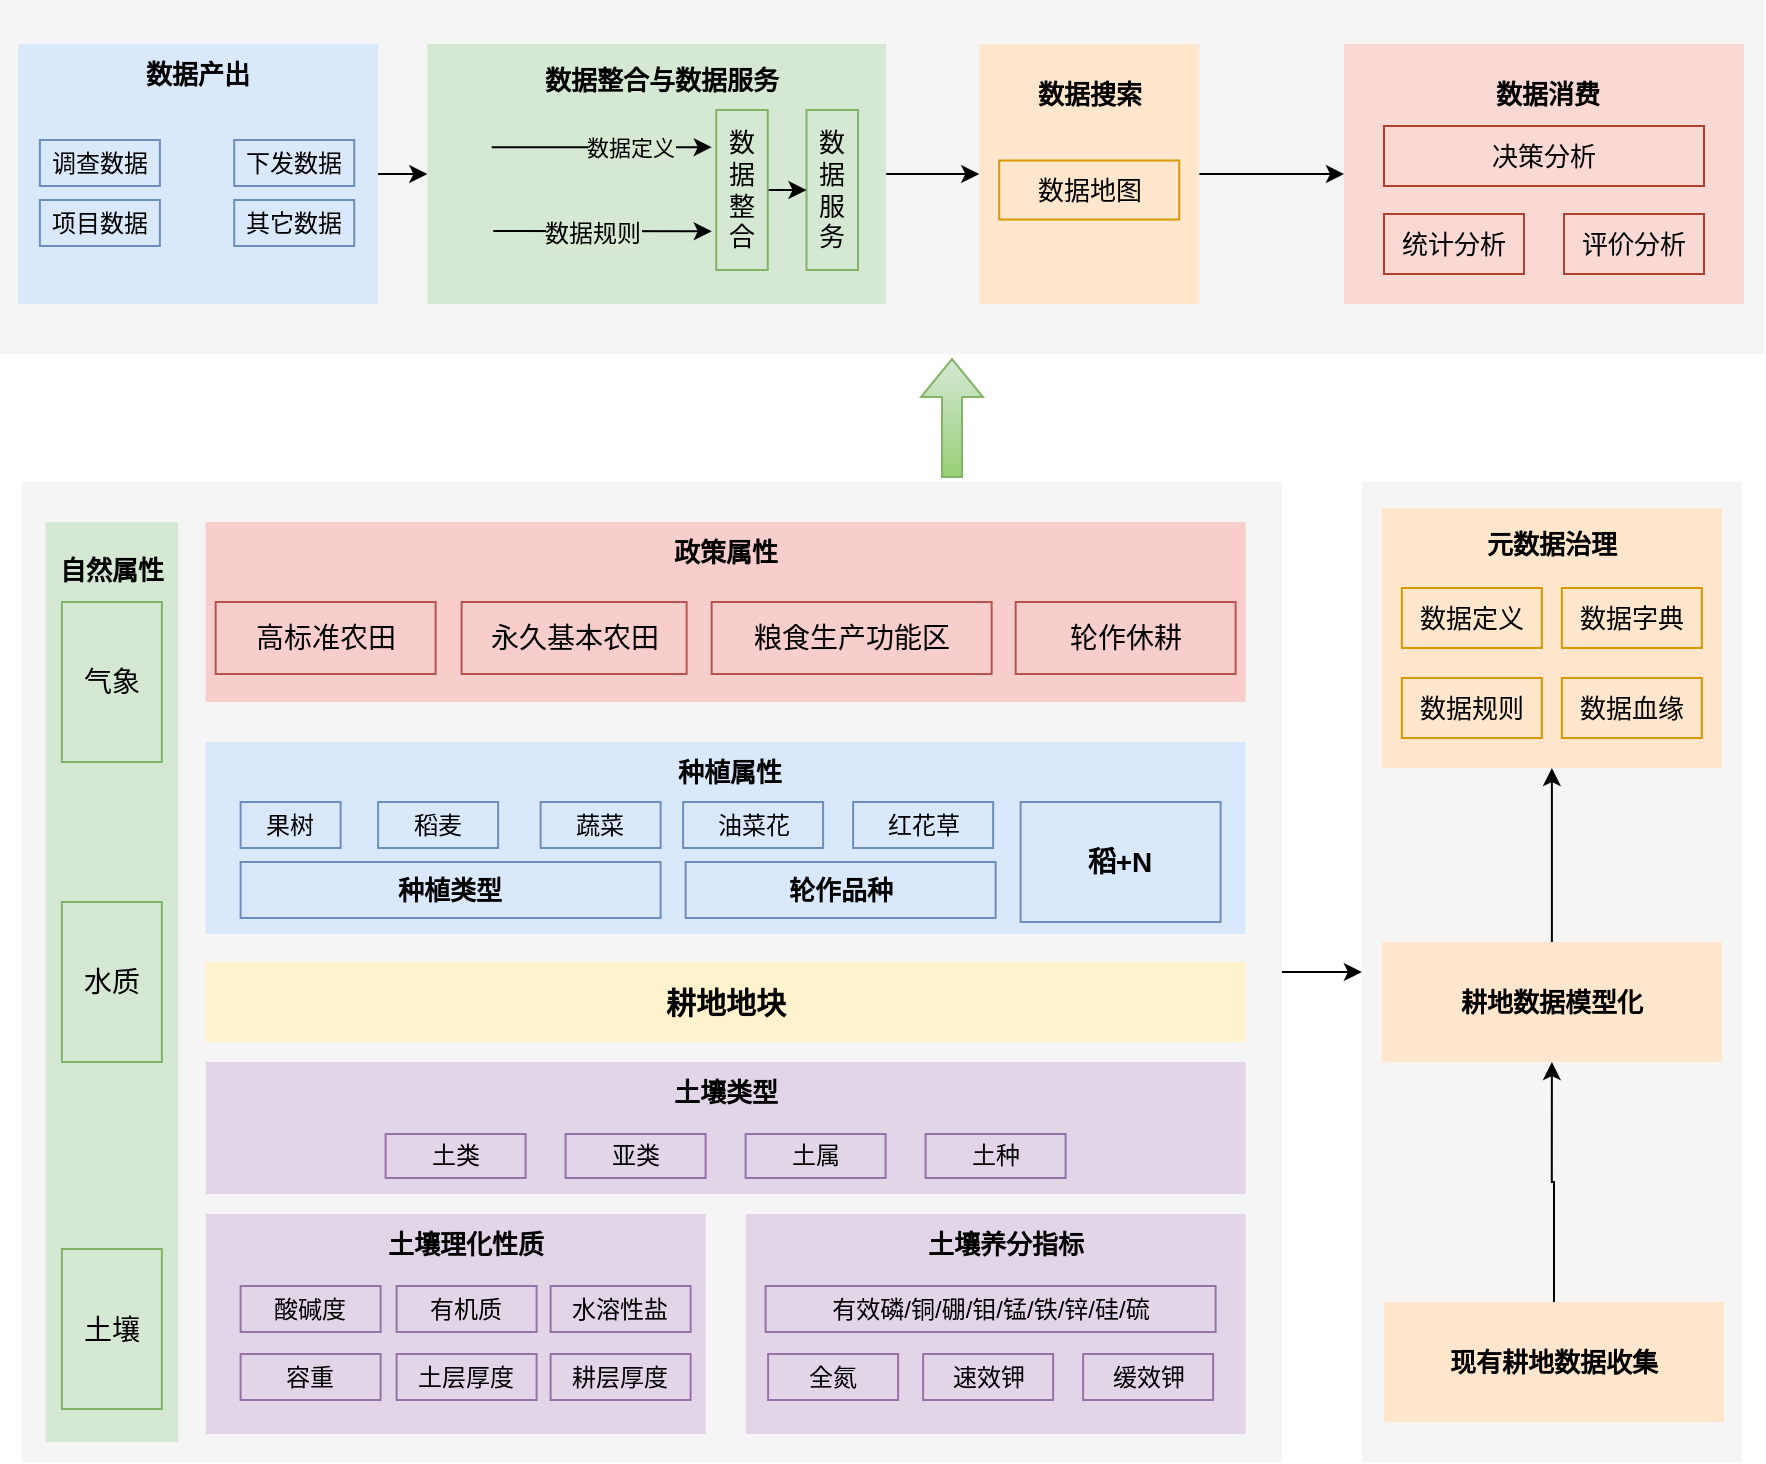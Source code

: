 <mxfile version="22.1.18" type="github" pages="2">
  <diagram id="6a731a19-8d31-9384-78a2-239565b7b9f0" name="Page-1">
    <mxGraphModel dx="958" dy="1582" grid="0" gridSize="10" guides="0" tooltips="1" connect="1" arrows="1" fold="1" page="1" pageScale="1" pageWidth="1169" pageHeight="827" background="none" math="0" shadow="0">
      <root>
        <mxCell id="0" />
        <mxCell id="1" parent="0" />
        <mxCell id="mO7HR5LilEdB7sUg-t3T-168" value="" style="rounded=0;whiteSpace=wrap;html=1;fontSize=13;fillColor=#f5f5f5;fontColor=#333333;strokeColor=none;labelBorderColor=none;" parent="1" vertex="1">
          <mxGeometry x="27" y="-72" width="882" height="177" as="geometry" />
        </mxCell>
        <mxCell id="mO7HR5LilEdB7sUg-t3T-121" value="" style="rounded=0;whiteSpace=wrap;html=1;fontSize=13;fillColor=#f5f5f5;fontColor=#333333;strokeColor=none;labelBorderColor=none;" parent="1" vertex="1">
          <mxGeometry x="707.94" y="169" width="190" height="490" as="geometry" />
        </mxCell>
        <mxCell id="mO7HR5LilEdB7sUg-t3T-122" style="edgeStyle=orthogonalEdgeStyle;rounded=0;orthogonalLoop=1;jettySize=auto;html=1;exitX=1;exitY=0.5;exitDx=0;exitDy=0;entryX=0;entryY=0.5;entryDx=0;entryDy=0;fontSize=13;labelBorderColor=none;" parent="1" source="mO7HR5LilEdB7sUg-t3T-112" target="mO7HR5LilEdB7sUg-t3T-121" edge="1">
          <mxGeometry relative="1" as="geometry" />
        </mxCell>
        <mxCell id="mO7HR5LilEdB7sUg-t3T-112" value="" style="rounded=0;whiteSpace=wrap;html=1;fontSize=13;fillColor=#f5f5f5;fontColor=#333333;strokeColor=none;labelBorderColor=none;" parent="1" vertex="1">
          <mxGeometry x="37.94" y="169" width="630" height="490" as="geometry" />
        </mxCell>
        <mxCell id="mO7HR5LilEdB7sUg-t3T-55" value="耕地地块" style="rounded=0;whiteSpace=wrap;html=1;fontSize=15;fillColor=#fff2cc;strokeColor=none;fontStyle=1;labelBorderColor=none;" parent="1" vertex="1">
          <mxGeometry x="129.81" y="409" width="520" height="40" as="geometry" />
        </mxCell>
        <mxCell id="mO7HR5LilEdB7sUg-t3T-56" value="" style="rounded=0;whiteSpace=wrap;html=1;fontSize=15;fillColor=#e1d5e7;strokeColor=none;labelBorderColor=none;" parent="1" vertex="1">
          <mxGeometry x="129.81" y="459" width="520" height="66" as="geometry" />
        </mxCell>
        <mxCell id="mO7HR5LilEdB7sUg-t3T-57" value="" style="rounded=0;whiteSpace=wrap;html=1;fontSize=14;fillColor=#e1d5e7;strokeColor=none;labelBorderColor=none;" parent="1" vertex="1">
          <mxGeometry x="129.81" y="535" width="250" height="110" as="geometry" />
        </mxCell>
        <mxCell id="mO7HR5LilEdB7sUg-t3T-59" value="土类" style="rounded=0;whiteSpace=wrap;html=1;fontSize=12;fillColor=#e1d5e7;strokeColor=#9673a6;labelBorderColor=none;" parent="1" vertex="1">
          <mxGeometry x="219.81" y="495" width="70" height="22" as="geometry" />
        </mxCell>
        <mxCell id="mO7HR5LilEdB7sUg-t3T-60" value="亚类" style="rounded=0;whiteSpace=wrap;html=1;fontSize=12;fillColor=#e1d5e7;strokeColor=#9673a6;labelBorderColor=none;" parent="1" vertex="1">
          <mxGeometry x="309.81" y="495" width="70" height="22" as="geometry" />
        </mxCell>
        <mxCell id="mO7HR5LilEdB7sUg-t3T-61" value="土属" style="rounded=0;whiteSpace=wrap;html=1;fontSize=12;fillColor=#e1d5e7;strokeColor=#9673a6;labelBorderColor=none;" parent="1" vertex="1">
          <mxGeometry x="399.81" y="495" width="70" height="22" as="geometry" />
        </mxCell>
        <mxCell id="mO7HR5LilEdB7sUg-t3T-62" value="容重" style="rounded=0;whiteSpace=wrap;html=1;fontSize=12;fillColor=#e1d5e7;strokeColor=#9673a6;labelBorderColor=none;" parent="1" vertex="1">
          <mxGeometry x="147.31" y="605" width="70" height="23" as="geometry" />
        </mxCell>
        <mxCell id="mO7HR5LilEdB7sUg-t3T-63" value="土层厚度" style="rounded=0;whiteSpace=wrap;html=1;fontSize=12;fillColor=#e1d5e7;strokeColor=#9673a6;labelBorderColor=none;" parent="1" vertex="1">
          <mxGeometry x="225.31" y="605" width="70" height="23" as="geometry" />
        </mxCell>
        <mxCell id="mO7HR5LilEdB7sUg-t3T-64" value="耕层厚度" style="rounded=0;whiteSpace=wrap;html=1;fontSize=12;fillColor=#e1d5e7;strokeColor=#9673a6;labelBorderColor=none;" parent="1" vertex="1">
          <mxGeometry x="302.31" y="605" width="70" height="23" as="geometry" />
        </mxCell>
        <mxCell id="mO7HR5LilEdB7sUg-t3T-69" value="" style="rounded=0;whiteSpace=wrap;html=1;fontSize=15;fillColor=#dae8fc;strokeColor=none;fontStyle=1;labelBorderColor=none;" parent="1" vertex="1">
          <mxGeometry x="129.81" y="299" width="520" height="96" as="geometry" />
        </mxCell>
        <mxCell id="mO7HR5LilEdB7sUg-t3T-70" value="种植类型" style="rounded=0;whiteSpace=wrap;html=1;fontSize=13;fillColor=#dae8fc;strokeColor=#6c8ebf;fontStyle=1;labelBorderColor=none;" parent="1" vertex="1">
          <mxGeometry x="147.31" y="359" width="210" height="28" as="geometry" />
        </mxCell>
        <mxCell id="mO7HR5LilEdB7sUg-t3T-71" value="轮作品种" style="rounded=0;whiteSpace=wrap;html=1;fontSize=13;fillColor=#dae8fc;strokeColor=#6c8ebf;fontStyle=1;labelBorderColor=none;" parent="1" vertex="1">
          <mxGeometry x="369.81" y="359" width="155" height="28" as="geometry" />
        </mxCell>
        <mxCell id="mO7HR5LilEdB7sUg-t3T-72" value="稻+N" style="rounded=0;whiteSpace=wrap;html=1;fontSize=14;fillColor=#dae8fc;strokeColor=#6c8ebf;fontStyle=1;labelBorderColor=none;" parent="1" vertex="1">
          <mxGeometry x="537.31" y="329" width="100" height="60" as="geometry" />
        </mxCell>
        <mxCell id="mO7HR5LilEdB7sUg-t3T-73" value="果树" style="rounded=0;whiteSpace=wrap;html=1;fontSize=12;fillColor=#dae8fc;strokeColor=#6c8ebf;labelBorderColor=none;" parent="1" vertex="1">
          <mxGeometry x="147.31" y="329" width="50" height="23" as="geometry" />
        </mxCell>
        <mxCell id="mO7HR5LilEdB7sUg-t3T-74" value="稻麦" style="rounded=0;whiteSpace=wrap;html=1;fontSize=12;fillColor=#dae8fc;strokeColor=#6c8ebf;labelBorderColor=none;" parent="1" vertex="1">
          <mxGeometry x="216.06" y="329" width="60" height="23" as="geometry" />
        </mxCell>
        <mxCell id="mO7HR5LilEdB7sUg-t3T-75" value="蔬菜" style="rounded=0;whiteSpace=wrap;html=1;fontSize=12;fillColor=#dae8fc;strokeColor=#6c8ebf;labelBorderColor=none;" parent="1" vertex="1">
          <mxGeometry x="297.31" y="329" width="60" height="23" as="geometry" />
        </mxCell>
        <mxCell id="mO7HR5LilEdB7sUg-t3T-76" value="油菜花" style="rounded=0;whiteSpace=wrap;html=1;fontSize=12;fillColor=#dae8fc;strokeColor=#6c8ebf;labelBorderColor=none;" parent="1" vertex="1">
          <mxGeometry x="368.56" y="329" width="70" height="23" as="geometry" />
        </mxCell>
        <mxCell id="mO7HR5LilEdB7sUg-t3T-77" value="红花草" style="rounded=0;whiteSpace=wrap;html=1;fontSize=12;fillColor=#dae8fc;strokeColor=#6c8ebf;labelBorderColor=none;" parent="1" vertex="1">
          <mxGeometry x="453.56" y="329" width="70" height="23" as="geometry" />
        </mxCell>
        <mxCell id="mO7HR5LilEdB7sUg-t3T-78" value="" style="rounded=0;whiteSpace=wrap;html=1;fontSize=15;fillColor=#f8cecc;strokeColor=none;labelBorderColor=none;" parent="1" vertex="1">
          <mxGeometry x="129.81" y="189" width="520" height="90" as="geometry" />
        </mxCell>
        <mxCell id="mO7HR5LilEdB7sUg-t3T-79" value="高标准农田" style="rounded=0;whiteSpace=wrap;html=1;fontSize=14;fillColor=#f8cecc;strokeColor=#b85450;labelBorderColor=none;" parent="1" vertex="1">
          <mxGeometry x="134.81" y="229" width="110" height="36" as="geometry" />
        </mxCell>
        <mxCell id="mO7HR5LilEdB7sUg-t3T-80" value="永久基本农田" style="rounded=0;whiteSpace=wrap;html=1;fontSize=14;fillColor=#f8cecc;strokeColor=#b85450;labelBorderColor=none;" parent="1" vertex="1">
          <mxGeometry x="257.81" y="229" width="112.5" height="36" as="geometry" />
        </mxCell>
        <mxCell id="mO7HR5LilEdB7sUg-t3T-81" value="粮食生产功能区" style="rounded=0;whiteSpace=wrap;html=1;fontSize=14;fillColor=#f8cecc;strokeColor=#b85450;labelBorderColor=none;" parent="1" vertex="1">
          <mxGeometry x="382.81" y="229" width="140" height="36" as="geometry" />
        </mxCell>
        <mxCell id="mO7HR5LilEdB7sUg-t3T-82" value="土壤类型" style="text;html=1;strokeColor=none;fillColor=none;align=center;verticalAlign=middle;whiteSpace=wrap;rounded=0;fontSize=13;fontStyle=1;labelBorderColor=none;" parent="1" vertex="1">
          <mxGeometry x="359.81" y="459" width="60" height="30" as="geometry" />
        </mxCell>
        <mxCell id="mO7HR5LilEdB7sUg-t3T-84" value="酸碱度" style="rounded=0;whiteSpace=wrap;html=1;fontSize=12;fillColor=#e1d5e7;strokeColor=#9673a6;labelBorderColor=none;" parent="1" vertex="1">
          <mxGeometry x="147.31" y="571" width="70" height="23" as="geometry" />
        </mxCell>
        <mxCell id="mO7HR5LilEdB7sUg-t3T-85" value="有机质" style="rounded=0;whiteSpace=wrap;html=1;fontSize=12;fillColor=#e1d5e7;strokeColor=#9673a6;labelBorderColor=none;" parent="1" vertex="1">
          <mxGeometry x="225.31" y="571" width="70" height="23" as="geometry" />
        </mxCell>
        <mxCell id="mO7HR5LilEdB7sUg-t3T-86" value="水溶性盐" style="rounded=0;whiteSpace=wrap;html=1;fontSize=12;fillColor=#e1d5e7;strokeColor=#9673a6;labelBorderColor=none;" parent="1" vertex="1">
          <mxGeometry x="302.31" y="571" width="70" height="23" as="geometry" />
        </mxCell>
        <mxCell id="mO7HR5LilEdB7sUg-t3T-87" value="土种" style="rounded=0;whiteSpace=wrap;html=1;fontSize=12;fillColor=#e1d5e7;strokeColor=#9673a6;labelBorderColor=none;" parent="1" vertex="1">
          <mxGeometry x="489.81" y="495" width="70" height="22" as="geometry" />
        </mxCell>
        <mxCell id="mO7HR5LilEdB7sUg-t3T-88" value="&lt;span style=&quot;font-size: 13px;&quot;&gt;土壤理化性质&lt;/span&gt;" style="text;html=1;strokeColor=none;fillColor=none;align=center;verticalAlign=middle;whiteSpace=wrap;rounded=0;fontSize=13;fontStyle=1;labelBorderColor=none;" parent="1" vertex="1">
          <mxGeometry x="210.31" y="535" width="100" height="30" as="geometry" />
        </mxCell>
        <mxCell id="mO7HR5LilEdB7sUg-t3T-89" value="&lt;span style=&quot;&quot;&gt;土壤理化性质&lt;/span&gt;" style="text;html=1;strokeColor=none;fillColor=none;align=center;verticalAlign=middle;whiteSpace=wrap;rounded=0;fontSize=14;fontStyle=1;labelBorderColor=none;" parent="1" vertex="1">
          <mxGeometry x="479.81" y="538" width="100" height="30" as="geometry" />
        </mxCell>
        <mxCell id="mO7HR5LilEdB7sUg-t3T-90" value="" style="rounded=0;whiteSpace=wrap;html=1;fontSize=14;fillColor=#e1d5e7;strokeColor=none;labelBorderColor=none;" parent="1" vertex="1">
          <mxGeometry x="399.81" y="535" width="250" height="110" as="geometry" />
        </mxCell>
        <mxCell id="mO7HR5LilEdB7sUg-t3T-91" value="&lt;span style=&quot;font-size: 13px;&quot;&gt;土壤养分指标&lt;/span&gt;" style="text;html=1;strokeColor=none;fillColor=none;align=center;verticalAlign=middle;whiteSpace=wrap;rounded=0;fontSize=13;fontStyle=1;labelBorderColor=none;" parent="1" vertex="1">
          <mxGeometry x="479.81" y="535" width="100" height="30" as="geometry" />
        </mxCell>
        <mxCell id="mO7HR5LilEdB7sUg-t3T-92" value="&lt;div data-lake_diagram_content_editor_data=&quot;true&quot;&gt;有效磷/铜/硼/钼/锰/铁/锌/硅/硫&lt;/div&gt;" style="rounded=0;whiteSpace=wrap;html=1;fontSize=12;fillColor=#e1d5e7;strokeColor=#9673a6;labelBorderColor=none;" parent="1" vertex="1">
          <mxGeometry x="409.81" y="571" width="225" height="23" as="geometry" />
        </mxCell>
        <mxCell id="mO7HR5LilEdB7sUg-t3T-93" value="全氮" style="rounded=0;whiteSpace=wrap;html=1;fontSize=12;fillColor=#e1d5e7;strokeColor=#9673a6;labelBorderColor=none;" parent="1" vertex="1">
          <mxGeometry x="411.06" y="605" width="65" height="23" as="geometry" />
        </mxCell>
        <mxCell id="mO7HR5LilEdB7sUg-t3T-94" value="速效钾" style="rounded=0;whiteSpace=wrap;html=1;fontSize=12;fillColor=#e1d5e7;strokeColor=#9673a6;labelBorderColor=none;" parent="1" vertex="1">
          <mxGeometry x="488.56" y="605" width="65" height="23" as="geometry" />
        </mxCell>
        <mxCell id="mO7HR5LilEdB7sUg-t3T-95" value="缓效钾" style="rounded=0;whiteSpace=wrap;html=1;fontSize=12;fillColor=#e1d5e7;strokeColor=#9673a6;labelBorderColor=none;" parent="1" vertex="1">
          <mxGeometry x="568.56" y="605" width="65" height="23" as="geometry" />
        </mxCell>
        <mxCell id="mO7HR5LilEdB7sUg-t3T-97" value="&lt;span style=&quot;font-size: 13px;&quot;&gt;种植属性&lt;/span&gt;" style="text;html=1;strokeColor=none;fillColor=none;align=center;verticalAlign=middle;whiteSpace=wrap;rounded=0;fontSize=13;fontStyle=1;labelBorderColor=none;" parent="1" vertex="1">
          <mxGeometry x="357.31" y="299" width="70" height="30" as="geometry" />
        </mxCell>
        <mxCell id="mO7HR5LilEdB7sUg-t3T-102" value="&lt;font style=&quot;font-size: 13px;&quot;&gt;政策属性&lt;/font&gt;" style="text;html=1;strokeColor=none;fillColor=none;align=center;verticalAlign=middle;whiteSpace=wrap;rounded=0;fontSize=13;fontStyle=1;labelBorderColor=none;" parent="1" vertex="1">
          <mxGeometry x="354.81" y="189" width="70" height="30" as="geometry" />
        </mxCell>
        <mxCell id="mO7HR5LilEdB7sUg-t3T-103" value="" style="rounded=0;whiteSpace=wrap;html=1;fontSize=15;fillColor=#d5e8d4;strokeColor=none;labelBorderColor=none;" parent="1" vertex="1">
          <mxGeometry x="49.81" y="189" width="66.25" height="460" as="geometry" />
        </mxCell>
        <mxCell id="mO7HR5LilEdB7sUg-t3T-104" value="气象" style="rounded=0;whiteSpace=wrap;html=1;fontSize=14;fillColor=#d5e8d4;strokeColor=#82b366;labelBorderColor=none;" parent="1" vertex="1">
          <mxGeometry x="57.94" y="229" width="50" height="80" as="geometry" />
        </mxCell>
        <mxCell id="mO7HR5LilEdB7sUg-t3T-107" value="&lt;font style=&quot;font-size: 13px;&quot;&gt;自然属性&lt;/font&gt;" style="text;html=1;strokeColor=none;fillColor=none;align=center;verticalAlign=middle;whiteSpace=wrap;rounded=0;fontSize=13;fontStyle=1;horizontal=1;rotation=0;labelBorderColor=none;" parent="1" vertex="1">
          <mxGeometry x="47.94" y="198" width="70" height="30" as="geometry" />
        </mxCell>
        <mxCell id="mO7HR5LilEdB7sUg-t3T-108" value="轮作休耕" style="rounded=0;whiteSpace=wrap;html=1;fontSize=14;fillColor=#f8cecc;strokeColor=#b85450;labelBorderColor=none;" parent="1" vertex="1">
          <mxGeometry x="534.81" y="229" width="110" height="36" as="geometry" />
        </mxCell>
        <mxCell id="mO7HR5LilEdB7sUg-t3T-109" value="水质" style="rounded=0;whiteSpace=wrap;html=1;fontSize=14;fillColor=#d5e8d4;strokeColor=#82b366;labelBorderColor=none;" parent="1" vertex="1">
          <mxGeometry x="57.94" y="379" width="50" height="80" as="geometry" />
        </mxCell>
        <mxCell id="mO7HR5LilEdB7sUg-t3T-110" value="土壤" style="rounded=0;whiteSpace=wrap;html=1;fontSize=14;fillColor=#d5e8d4;strokeColor=#82b366;labelBorderColor=none;" parent="1" vertex="1">
          <mxGeometry x="57.94" y="552.5" width="50" height="80" as="geometry" />
        </mxCell>
        <mxCell id="mO7HR5LilEdB7sUg-t3T-123" style="edgeStyle=orthogonalEdgeStyle;rounded=0;orthogonalLoop=1;jettySize=auto;html=1;exitX=0.5;exitY=0;exitDx=0;exitDy=0;entryX=0.5;entryY=1;entryDx=0;entryDy=0;fontSize=13;labelBorderColor=none;" parent="1" source="mO7HR5LilEdB7sUg-t3T-113" target="mO7HR5LilEdB7sUg-t3T-114" edge="1">
          <mxGeometry relative="1" as="geometry" />
        </mxCell>
        <mxCell id="mO7HR5LilEdB7sUg-t3T-113" value="现有耕地数据收集" style="rounded=0;whiteSpace=wrap;html=1;fontSize=13;fillColor=#ffe6cc;fontStyle=1;strokeColor=none;labelBorderColor=none;" parent="1" vertex="1">
          <mxGeometry x="719" y="579" width="170" height="60" as="geometry" />
        </mxCell>
        <mxCell id="mO7HR5LilEdB7sUg-t3T-124" style="edgeStyle=orthogonalEdgeStyle;rounded=0;orthogonalLoop=1;jettySize=auto;html=1;exitX=0.5;exitY=0;exitDx=0;exitDy=0;entryX=0.5;entryY=1;entryDx=0;entryDy=0;fontSize=13;labelBorderColor=none;" parent="1" source="mO7HR5LilEdB7sUg-t3T-114" target="mO7HR5LilEdB7sUg-t3T-115" edge="1">
          <mxGeometry relative="1" as="geometry" />
        </mxCell>
        <mxCell id="mO7HR5LilEdB7sUg-t3T-114" value="耕地数据模型化" style="rounded=0;whiteSpace=wrap;html=1;fontSize=13;fillColor=#ffe6cc;fontStyle=1;strokeColor=none;labelBorderColor=none;" parent="1" vertex="1">
          <mxGeometry x="717.94" y="399" width="170" height="60" as="geometry" />
        </mxCell>
        <mxCell id="mO7HR5LilEdB7sUg-t3T-115" value="" style="rounded=0;whiteSpace=wrap;html=1;fontSize=13;fillColor=#ffe6cc;strokeColor=none;labelBorderColor=none;" parent="1" vertex="1">
          <mxGeometry x="717.94" y="182" width="170" height="130" as="geometry" />
        </mxCell>
        <mxCell id="mO7HR5LilEdB7sUg-t3T-116" value="数据定义" style="rounded=0;whiteSpace=wrap;html=1;fontSize=13;fillColor=#ffe6cc;strokeColor=#d79b00;labelBorderColor=none;" parent="1" vertex="1">
          <mxGeometry x="727.94" y="222" width="70" height="30" as="geometry" />
        </mxCell>
        <mxCell id="mO7HR5LilEdB7sUg-t3T-117" value="数据字典" style="rounded=0;whiteSpace=wrap;html=1;fontSize=13;fillColor=#ffe6cc;strokeColor=#d79b00;labelBorderColor=none;" parent="1" vertex="1">
          <mxGeometry x="807.94" y="222" width="70" height="30" as="geometry" />
        </mxCell>
        <mxCell id="mO7HR5LilEdB7sUg-t3T-118" value="数据规则" style="rounded=0;whiteSpace=wrap;html=1;fontSize=13;fillColor=#ffe6cc;strokeColor=#d79b00;labelBorderColor=none;" parent="1" vertex="1">
          <mxGeometry x="727.94" y="267" width="70" height="30" as="geometry" />
        </mxCell>
        <mxCell id="mO7HR5LilEdB7sUg-t3T-119" value="数据血缘" style="rounded=0;whiteSpace=wrap;html=1;fontSize=13;fillColor=#ffe6cc;strokeColor=#d79b00;labelBorderColor=none;" parent="1" vertex="1">
          <mxGeometry x="807.94" y="267" width="70" height="30" as="geometry" />
        </mxCell>
        <mxCell id="mO7HR5LilEdB7sUg-t3T-120" value="&lt;font style=&quot;font-size: 13px;&quot;&gt;元数据治理&lt;/font&gt;" style="text;html=1;strokeColor=none;fillColor=none;align=center;verticalAlign=middle;whiteSpace=wrap;rounded=0;fontSize=13;fontStyle=1;labelBorderColor=none;" parent="1" vertex="1">
          <mxGeometry x="767.94" y="185" width="70" height="30" as="geometry" />
        </mxCell>
        <mxCell id="mO7HR5LilEdB7sUg-t3T-148" style="edgeStyle=orthogonalEdgeStyle;rounded=0;orthogonalLoop=1;jettySize=auto;html=1;exitX=1;exitY=0.5;exitDx=0;exitDy=0;entryX=0;entryY=0.5;entryDx=0;entryDy=0;fontSize=13;labelBorderColor=none;" parent="1" source="mO7HR5LilEdB7sUg-t3T-126" target="mO7HR5LilEdB7sUg-t3T-133" edge="1">
          <mxGeometry relative="1" as="geometry" />
        </mxCell>
        <mxCell id="mO7HR5LilEdB7sUg-t3T-126" value="" style="rounded=0;whiteSpace=wrap;html=1;fontSize=13;fillColor=#dae8fc;strokeColor=none;labelBorderColor=none;" parent="1" vertex="1">
          <mxGeometry x="36" y="-50" width="180" height="130" as="geometry" />
        </mxCell>
        <mxCell id="mO7HR5LilEdB7sUg-t3T-132" value="&lt;font style=&quot;font-size: 13px;&quot;&gt;数据产出&lt;/font&gt;" style="text;html=1;strokeColor=none;fillColor=none;align=center;verticalAlign=middle;whiteSpace=wrap;rounded=0;fontSize=13;fontStyle=1;labelBorderColor=none;" parent="1" vertex="1">
          <mxGeometry x="91" y="-50" width="70" height="30" as="geometry" />
        </mxCell>
        <mxCell id="mO7HR5LilEdB7sUg-t3T-149" style="edgeStyle=orthogonalEdgeStyle;rounded=0;orthogonalLoop=1;jettySize=auto;html=1;exitX=1;exitY=0.5;exitDx=0;exitDy=0;fontSize=13;labelBorderColor=none;" parent="1" source="mO7HR5LilEdB7sUg-t3T-133" target="mO7HR5LilEdB7sUg-t3T-135" edge="1">
          <mxGeometry relative="1" as="geometry" />
        </mxCell>
        <mxCell id="mO7HR5LilEdB7sUg-t3T-133" value="" style="rounded=0;whiteSpace=wrap;html=1;fontSize=13;fillColor=#d5e8d4;strokeColor=none;labelBorderColor=none;" parent="1" vertex="1">
          <mxGeometry x="240.68" y="-50" width="229.38" height="130" as="geometry" />
        </mxCell>
        <mxCell id="mO7HR5LilEdB7sUg-t3T-134" value="&lt;font style=&quot;font-size: 13px;&quot;&gt;数据整合与数据服务&lt;/font&gt;" style="text;html=1;strokeColor=none;fillColor=none;align=center;verticalAlign=middle;whiteSpace=wrap;rounded=0;fontSize=13;fontStyle=1;labelBorderColor=none;" parent="1" vertex="1">
          <mxGeometry x="285.87" y="-47" width="144.38" height="30" as="geometry" />
        </mxCell>
        <mxCell id="mO7HR5LilEdB7sUg-t3T-150" style="edgeStyle=orthogonalEdgeStyle;rounded=0;orthogonalLoop=1;jettySize=auto;html=1;exitX=1;exitY=0.5;exitDx=0;exitDy=0;entryX=0;entryY=0.5;entryDx=0;entryDy=0;fontSize=13;labelBorderColor=none;" parent="1" source="mO7HR5LilEdB7sUg-t3T-135" target="mO7HR5LilEdB7sUg-t3T-137" edge="1">
          <mxGeometry relative="1" as="geometry" />
        </mxCell>
        <mxCell id="mO7HR5LilEdB7sUg-t3T-135" value="" style="rounded=0;whiteSpace=wrap;html=1;fontSize=13;fillColor=#ffe6cc;strokeColor=none;labelBorderColor=none;" parent="1" vertex="1">
          <mxGeometry x="516.62" y="-50" width="110" height="130" as="geometry" />
        </mxCell>
        <mxCell id="mO7HR5LilEdB7sUg-t3T-136" value="&lt;font style=&quot;font-size: 13px;&quot;&gt;数据搜索&lt;/font&gt;" style="text;html=1;strokeColor=none;fillColor=none;align=center;verticalAlign=middle;whiteSpace=wrap;rounded=0;fontSize=13;fontStyle=1;labelBorderColor=none;" parent="1" vertex="1">
          <mxGeometry x="531.62" y="-40" width="80" height="30" as="geometry" />
        </mxCell>
        <mxCell id="mO7HR5LilEdB7sUg-t3T-137" value="" style="rounded=0;whiteSpace=wrap;html=1;fontSize=13;fillColor=#fad9d5;strokeColor=none;labelBorderColor=none;" parent="1" vertex="1">
          <mxGeometry x="699" y="-50" width="200" height="130" as="geometry" />
        </mxCell>
        <mxCell id="mO7HR5LilEdB7sUg-t3T-138" value="&lt;font style=&quot;font-size: 13px;&quot;&gt;数据消费&lt;/font&gt;" style="text;html=1;strokeColor=none;fillColor=none;align=center;verticalAlign=middle;whiteSpace=wrap;rounded=0;fontSize=13;fontStyle=1;labelBorderColor=none;" parent="1" vertex="1">
          <mxGeometry x="729" y="-40" width="144.38" height="30" as="geometry" />
        </mxCell>
        <mxCell id="mO7HR5LilEdB7sUg-t3T-141" value="调查数据" style="rounded=0;whiteSpace=wrap;html=1;fontSize=12;fillColor=#dae8fc;strokeColor=#6c8ebf;labelBorderColor=none;" parent="1" vertex="1">
          <mxGeometry x="46.94" y="-2" width="60" height="23" as="geometry" />
        </mxCell>
        <mxCell id="mO7HR5LilEdB7sUg-t3T-143" value="下发数据" style="rounded=0;whiteSpace=wrap;html=1;fontSize=12;fillColor=#dae8fc;strokeColor=#6c8ebf;labelBorderColor=none;" parent="1" vertex="1">
          <mxGeometry x="144.12" y="-2" width="60" height="23" as="geometry" />
        </mxCell>
        <mxCell id="mO7HR5LilEdB7sUg-t3T-144" value="项目数据" style="rounded=0;whiteSpace=wrap;html=1;fontSize=12;fillColor=#dae8fc;strokeColor=#6c8ebf;labelBorderColor=none;" parent="1" vertex="1">
          <mxGeometry x="46.94" y="28" width="60" height="23" as="geometry" />
        </mxCell>
        <mxCell id="mO7HR5LilEdB7sUg-t3T-145" value="其它数据" style="rounded=0;whiteSpace=wrap;html=1;fontSize=12;fillColor=#dae8fc;strokeColor=#6c8ebf;labelBorderColor=none;" parent="1" vertex="1">
          <mxGeometry x="144.12" y="28" width="60" height="23" as="geometry" />
        </mxCell>
        <mxCell id="mO7HR5LilEdB7sUg-t3T-147" value="数据服务" style="rounded=0;whiteSpace=wrap;html=1;fontSize=13;fillColor=#d5e8d4;strokeColor=#82b366;labelBorderColor=none;" parent="1" vertex="1">
          <mxGeometry x="430.25" y="-17" width="25.75" height="80" as="geometry" />
        </mxCell>
        <mxCell id="mO7HR5LilEdB7sUg-t3T-154" value="" style="endArrow=classic;html=1;rounded=0;fontSize=13;labelBorderColor=none;" parent="1" edge="1">
          <mxGeometry width="50" height="50" relative="1" as="geometry">
            <mxPoint x="273.62" y="43.5" as="sourcePoint" />
            <mxPoint x="382.87" y="43.63" as="targetPoint" />
          </mxGeometry>
        </mxCell>
        <mxCell id="mO7HR5LilEdB7sUg-t3T-155" value="数据规则" style="edgeLabel;html=1;align=center;verticalAlign=middle;resizable=0;points=[];fontSize=12;labelBackgroundColor=#D7E8D3;labelBorderColor=none;" parent="mO7HR5LilEdB7sUg-t3T-154" vertex="1" connectable="0">
          <mxGeometry x="-0.418" y="-1" relative="1" as="geometry">
            <mxPoint x="17" as="offset" />
          </mxGeometry>
        </mxCell>
        <mxCell id="mO7HR5LilEdB7sUg-t3T-157" style="edgeStyle=orthogonalEdgeStyle;rounded=0;orthogonalLoop=1;jettySize=auto;html=1;exitX=1;exitY=0.5;exitDx=0;exitDy=0;entryX=0;entryY=0.5;entryDx=0;entryDy=0;fontSize=13;labelBorderColor=none;" parent="1" source="mO7HR5LilEdB7sUg-t3T-156" target="mO7HR5LilEdB7sUg-t3T-147" edge="1">
          <mxGeometry relative="1" as="geometry" />
        </mxCell>
        <mxCell id="mO7HR5LilEdB7sUg-t3T-156" value="数据整合" style="rounded=0;whiteSpace=wrap;html=1;fontSize=13;fillColor=#d5e8d4;strokeColor=#82b366;labelBorderColor=none;" parent="1" vertex="1">
          <mxGeometry x="385.12" y="-17" width="25.75" height="80" as="geometry" />
        </mxCell>
        <mxCell id="mO7HR5LilEdB7sUg-t3T-158" value="数据地图" style="rounded=0;whiteSpace=wrap;html=1;fontSize=13;fillColor=#ffe6cc;strokeColor=#d79b00;labelBorderColor=none;" parent="1" vertex="1">
          <mxGeometry x="526.62" y="8.25" width="90" height="29.5" as="geometry" />
        </mxCell>
        <mxCell id="mO7HR5LilEdB7sUg-t3T-159" value="" style="endArrow=classic;html=1;rounded=0;fontSize=13;labelBorderColor=none;" parent="1" edge="1">
          <mxGeometry width="50" height="50" relative="1" as="geometry">
            <mxPoint x="272.87" y="1.57" as="sourcePoint" />
            <mxPoint x="382.87" y="1.57" as="targetPoint" />
          </mxGeometry>
        </mxCell>
        <mxCell id="mO7HR5LilEdB7sUg-t3T-160" value="数据定义" style="edgeLabel;html=1;align=center;verticalAlign=middle;resizable=0;points=[];fontSize=11;labelBackgroundColor=#d7e8d3;labelBorderColor=none;" parent="mO7HR5LilEdB7sUg-t3T-159" vertex="1" connectable="0">
          <mxGeometry x="0.255" relative="1" as="geometry">
            <mxPoint as="offset" />
          </mxGeometry>
        </mxCell>
        <mxCell id="mO7HR5LilEdB7sUg-t3T-161" value="统计分析" style="rounded=0;whiteSpace=wrap;html=1;fontSize=13;fillColor=#fad9d5;strokeColor=#ae4132;labelBorderColor=none;" parent="1" vertex="1">
          <mxGeometry x="719" y="35" width="70" height="30" as="geometry" />
        </mxCell>
        <mxCell id="mO7HR5LilEdB7sUg-t3T-162" value="评价分析" style="rounded=0;whiteSpace=wrap;html=1;fontSize=13;fillColor=#fad9d5;strokeColor=#ae4132;labelBorderColor=none;" parent="1" vertex="1">
          <mxGeometry x="809" y="35" width="70" height="30" as="geometry" />
        </mxCell>
        <mxCell id="mO7HR5LilEdB7sUg-t3T-163" value="决策分析" style="rounded=0;whiteSpace=wrap;html=1;fontSize=13;fillColor=#fad9d5;strokeColor=#ae4132;labelBorderColor=none;" parent="1" vertex="1">
          <mxGeometry x="719" y="-9" width="160" height="30" as="geometry" />
        </mxCell>
        <mxCell id="mO7HR5LilEdB7sUg-t3T-165" value="" style="shape=flexArrow;endArrow=classic;html=1;rounded=0;fontSize=12;fillColor=#d5e8d4;gradientColor=#97d077;strokeColor=#82b366;labelBorderColor=none;" parent="1" edge="1">
          <mxGeometry width="50" height="50" relative="1" as="geometry">
            <mxPoint x="503" y="167" as="sourcePoint" />
            <mxPoint x="503" y="107" as="targetPoint" />
          </mxGeometry>
        </mxCell>
      </root>
    </mxGraphModel>
  </diagram>
  <diagram id="CEm_Hq7q8Dw7IMDXEg6b" name="第 2 页">
    <mxGraphModel dx="1597" dy="1258" grid="0" gridSize="10" guides="0" tooltips="1" connect="1" arrows="1" fold="1" page="1" pageScale="1" pageWidth="3300" pageHeight="2339" math="0" shadow="0">
      <root>
        <mxCell id="0" />
        <mxCell id="1" parent="0" />
        <mxCell id="2kkIUxw0WbmNOaFlHJvF-39" style="edgeStyle=orthogonalEdgeStyle;rounded=0;sketch=1;hachureGap=4;jiggle=2;curveFitting=1;orthogonalLoop=1;jettySize=auto;html=1;exitX=0;exitY=0.5;exitDx=0;exitDy=0;entryX=0;entryY=0.5;entryDx=0;entryDy=0;fontFamily=Architects Daughter;fontSource=https%3A%2F%2Ffonts.googleapis.com%2Fcss%3Ffamily%3DArchitects%2BDaughter;fontSize=16;" edge="1" parent="1" source="2kkIUxw0WbmNOaFlHJvF-38" target="2kkIUxw0WbmNOaFlHJvF-37">
          <mxGeometry relative="1" as="geometry">
            <Array as="points">
              <mxPoint x="268.92" y="994" />
              <mxPoint x="268.92" y="599" />
            </Array>
          </mxGeometry>
        </mxCell>
        <mxCell id="2kkIUxw0WbmNOaFlHJvF-40" value="为项目赋能" style="edgeLabel;html=1;align=center;verticalAlign=middle;resizable=0;points=[];fontSize=24;fontFamily=Architects Daughter;fontStyle=1" vertex="1" connectable="0" parent="2kkIUxw0WbmNOaFlHJvF-39">
          <mxGeometry x="0.042" y="-1" relative="1" as="geometry">
            <mxPoint as="offset" />
          </mxGeometry>
        </mxCell>
        <mxCell id="2kkIUxw0WbmNOaFlHJvF-38" value="" style="rounded=0;whiteSpace=wrap;html=1;sketch=1;hachureGap=4;jiggle=2;curveFitting=1;fontFamily=Architects Daughter;fontSource=https%3A%2F%2Ffonts.googleapis.com%2Fcss%3Ffamily%3DArchitects%2BDaughter;fontSize=20;fillColor=#dae8fc;strokeColor=#6c8ebf;" vertex="1" parent="1">
          <mxGeometry x="398.92" y="899" width="1280" height="190" as="geometry" />
        </mxCell>
        <mxCell id="2kkIUxw0WbmNOaFlHJvF-37" value="" style="rounded=0;whiteSpace=wrap;html=1;sketch=1;hachureGap=4;jiggle=2;curveFitting=1;fontFamily=Architects Daughter;fontSource=https%3A%2F%2Ffonts.googleapis.com%2Fcss%3Ffamily%3DArchitects%2BDaughter;fontSize=20;fillColor=#dae8fc;strokeColor=#6c8ebf;" vertex="1" parent="1">
          <mxGeometry x="398.92" y="399" width="1280" height="400" as="geometry" />
        </mxCell>
        <mxCell id="2kkIUxw0WbmNOaFlHJvF-20" style="edgeStyle=orthogonalEdgeStyle;rounded=0;sketch=1;hachureGap=4;jiggle=2;curveFitting=1;orthogonalLoop=1;jettySize=auto;html=1;exitX=0.5;exitY=1;exitDx=0;exitDy=0;entryX=0.5;entryY=1;entryDx=0;entryDy=0;fontFamily=Architects Daughter;fontSource=https%3A%2F%2Ffonts.googleapis.com%2Fcss%3Ffamily%3DArchitects%2BDaughter;fontSize=16;" edge="1" parent="1" source="2kkIUxw0WbmNOaFlHJvF-9" target="2kkIUxw0WbmNOaFlHJvF-4">
          <mxGeometry relative="1" as="geometry">
            <Array as="points">
              <mxPoint x="1243.92" y="869" />
              <mxPoint x="698.92" y="869" />
            </Array>
          </mxGeometry>
        </mxCell>
        <mxCell id="2kkIUxw0WbmNOaFlHJvF-26" value="解决问题" style="edgeLabel;html=1;align=center;verticalAlign=middle;resizable=0;points=[];fontSize=20;fontFamily=Architects Daughter;fontStyle=1" vertex="1" connectable="0" parent="2kkIUxw0WbmNOaFlHJvF-20">
          <mxGeometry x="-0.127" y="7" relative="1" as="geometry">
            <mxPoint x="-10" y="-7" as="offset" />
          </mxGeometry>
        </mxCell>
        <mxCell id="2kkIUxw0WbmNOaFlHJvF-33" style="edgeStyle=orthogonalEdgeStyle;rounded=0;sketch=1;hachureGap=4;jiggle=2;curveFitting=1;orthogonalLoop=1;jettySize=auto;html=1;exitX=0.75;exitY=1;exitDx=0;exitDy=0;entryX=0.5;entryY=0;entryDx=0;entryDy=0;fontFamily=Architects Daughter;fontSource=https%3A%2F%2Ffonts.googleapis.com%2Fcss%3Ffamily%3DArchitects%2BDaughter;fontSize=16;" edge="1" parent="1" source="2kkIUxw0WbmNOaFlHJvF-9" target="2kkIUxw0WbmNOaFlHJvF-29">
          <mxGeometry relative="1" as="geometry">
            <Array as="points">
              <mxPoint x="1305.92" y="869" />
              <mxPoint x="1448.92" y="869" />
            </Array>
          </mxGeometry>
        </mxCell>
        <mxCell id="2kkIUxw0WbmNOaFlHJvF-34" value="复盘问题" style="edgeLabel;html=1;align=center;verticalAlign=middle;resizable=0;points=[];fontSize=20;fontFamily=Architects Daughter;fontStyle=1" vertex="1" connectable="0" parent="2kkIUxw0WbmNOaFlHJvF-33">
          <mxGeometry x="-0.289" y="5" relative="1" as="geometry">
            <mxPoint x="44" as="offset" />
          </mxGeometry>
        </mxCell>
        <mxCell id="2kkIUxw0WbmNOaFlHJvF-9" value="" style="rounded=0;whiteSpace=wrap;html=1;sketch=1;hachureGap=4;jiggle=2;curveFitting=1;fontFamily=Architects Daughter;fontSource=https%3A%2F%2Ffonts.googleapis.com%2Fcss%3Ffamily%3DArchitects%2BDaughter;fontSize=20;fillColor=#f8cecc;strokeColor=#b85450;" vertex="1" parent="1">
          <mxGeometry x="1118.92" y="459" width="250" height="320" as="geometry" />
        </mxCell>
        <mxCell id="2kkIUxw0WbmNOaFlHJvF-2" value="&lt;div&gt;在对方团队中确定一个负责人&lt;/div&gt;" style="rounded=0;whiteSpace=wrap;html=1;sketch=1;hachureGap=4;jiggle=2;curveFitting=1;fontFamily=Architects Daughter;fontSource=https%3A%2F%2Ffonts.googleapis.com%2Fcss%3Ffamily%3DArchitects%2BDaughter;fontSize=20;fillColor=#d5e8d4;strokeColor=#82b366;" vertex="1" parent="1">
          <mxGeometry x="528.92" y="480" width="340" height="60" as="geometry" />
        </mxCell>
        <mxCell id="2kkIUxw0WbmNOaFlHJvF-12" style="edgeStyle=orthogonalEdgeStyle;rounded=0;sketch=1;hachureGap=4;jiggle=2;curveFitting=1;orthogonalLoop=1;jettySize=auto;html=1;exitX=1;exitY=0.5;exitDx=0;exitDy=0;fontFamily=Architects Daughter;fontSource=https%3A%2F%2Ffonts.googleapis.com%2Fcss%3Ffamily%3DArchitects%2BDaughter;fontSize=16;" edge="1" parent="1" source="2kkIUxw0WbmNOaFlHJvF-3" target="2kkIUxw0WbmNOaFlHJvF-9">
          <mxGeometry relative="1" as="geometry" />
        </mxCell>
        <mxCell id="2kkIUxw0WbmNOaFlHJvF-18" value="识别问题" style="edgeLabel;html=1;align=center;verticalAlign=middle;resizable=0;points=[];fontSize=20;fontFamily=Architects Daughter;fontStyle=1" vertex="1" connectable="0" parent="2kkIUxw0WbmNOaFlHJvF-12">
          <mxGeometry x="-0.18" y="1" relative="1" as="geometry">
            <mxPoint x="9" y="1" as="offset" />
          </mxGeometry>
        </mxCell>
        <mxCell id="2kkIUxw0WbmNOaFlHJvF-3" value="根据需求制定技术路线并规划优先级" style="rounded=0;whiteSpace=wrap;html=1;sketch=1;hachureGap=4;jiggle=2;curveFitting=1;fontFamily=Architects Daughter;fontSource=https%3A%2F%2Ffonts.googleapis.com%2Fcss%3Ffamily%3DArchitects%2BDaughter;fontSize=20;fillColor=#d5e8d4;strokeColor=#82b366;" vertex="1" parent="1">
          <mxGeometry x="528.92" y="590" width="340" height="60" as="geometry" />
        </mxCell>
        <mxCell id="2kkIUxw0WbmNOaFlHJvF-4" value="&lt;div&gt;根据双方团队特点分配工作任务&lt;/div&gt;" style="rounded=0;whiteSpace=wrap;html=1;sketch=1;hachureGap=4;jiggle=2;curveFitting=1;fontFamily=Architects Daughter;fontSource=https%3A%2F%2Ffonts.googleapis.com%2Fcss%3Ffamily%3DArchitects%2BDaughter;fontSize=20;fillColor=#d5e8d4;strokeColor=#82b366;" vertex="1" parent="1">
          <mxGeometry x="528.92" y="703" width="340" height="60" as="geometry" />
        </mxCell>
        <mxCell id="2kkIUxw0WbmNOaFlHJvF-5" value="&lt;div&gt;很难且紧迫的问题&lt;/div&gt;" style="rounded=0;whiteSpace=wrap;html=1;sketch=1;hachureGap=4;jiggle=2;curveFitting=1;fontFamily=Architects Daughter;fontSource=https%3A%2F%2Ffonts.googleapis.com%2Fcss%3Ffamily%3DArchitects%2BDaughter;fontSize=20;fillColor=#f8cecc;strokeColor=#b85450;" vertex="1" parent="1">
          <mxGeometry x="1141" y="475" width="197" height="45" as="geometry" />
        </mxCell>
        <mxCell id="2kkIUxw0WbmNOaFlHJvF-6" value="难但不紧迫的问题" style="rounded=0;whiteSpace=wrap;html=1;sketch=1;hachureGap=4;jiggle=2;curveFitting=1;fontFamily=Architects Daughter;fontSource=https%3A%2F%2Ffonts.googleapis.com%2Fcss%3Ffamily%3DArchitects%2BDaughter;fontSize=20;fillColor=#f8cecc;strokeColor=#b85450;" vertex="1" parent="1">
          <mxGeometry x="1141" y="630" width="197" height="45" as="geometry" />
        </mxCell>
        <mxCell id="2kkIUxw0WbmNOaFlHJvF-7" value="&lt;div&gt;&lt;div&gt;不难不紧迫的问题&lt;/div&gt;&lt;/div&gt;" style="rounded=0;whiteSpace=wrap;html=1;sketch=1;hachureGap=4;jiggle=2;curveFitting=1;fontFamily=Architects Daughter;fontSource=https%3A%2F%2Ffonts.googleapis.com%2Fcss%3Ffamily%3DArchitects%2BDaughter;fontSize=20;fillColor=#f8cecc;strokeColor=#b85450;" vertex="1" parent="1">
          <mxGeometry x="1141" y="707" width="197" height="45" as="geometry" />
        </mxCell>
        <mxCell id="2kkIUxw0WbmNOaFlHJvF-10" style="edgeStyle=orthogonalEdgeStyle;rounded=0;sketch=1;hachureGap=4;jiggle=2;curveFitting=1;orthogonalLoop=1;jettySize=auto;html=1;exitX=0.13;exitY=0.77;exitDx=0;exitDy=0;exitPerimeter=0;entryX=1;entryY=0.5;entryDx=0;entryDy=0;fontFamily=Architects Daughter;fontSource=https%3A%2F%2Ffonts.googleapis.com%2Fcss%3Ffamily%3DArchitects%2BDaughter;fontSize=16;" edge="1" parent="1" source="2kkIUxw0WbmNOaFlHJvF-8" target="2kkIUxw0WbmNOaFlHJvF-9">
          <mxGeometry relative="1" as="geometry" />
        </mxCell>
        <mxCell id="2kkIUxw0WbmNOaFlHJvF-11" value="影响问题的紧迫性、&lt;br style=&quot;font-size: 17px;&quot;&gt;或出现新的问题" style="edgeLabel;html=1;align=center;verticalAlign=middle;resizable=0;points=[];fontSize=17;fontFamily=Architects Daughter;fontStyle=1;labelBackgroundColor=none;" vertex="1" connectable="0" parent="2kkIUxw0WbmNOaFlHJvF-10">
          <mxGeometry x="0.022" y="1" relative="1" as="geometry">
            <mxPoint as="offset" />
          </mxGeometry>
        </mxCell>
        <mxCell id="2kkIUxw0WbmNOaFlHJvF-8" value="外界环境" style="ellipse;shape=cloud;whiteSpace=wrap;html=1;sketch=1;hachureGap=4;jiggle=2;curveFitting=1;fontFamily=Architects Daughter;fontSource=https%3A%2F%2Ffonts.googleapis.com%2Fcss%3Ffamily%3DArchitects%2BDaughter;fontSize=20;fillColor=#e1d5e7;strokeColor=#9673a6;" vertex="1" parent="1">
          <mxGeometry x="1548.92" y="409" width="120" height="80" as="geometry" />
        </mxCell>
        <mxCell id="2kkIUxw0WbmNOaFlHJvF-35" style="edgeStyle=orthogonalEdgeStyle;rounded=0;sketch=1;hachureGap=4;jiggle=2;curveFitting=1;orthogonalLoop=1;jettySize=auto;html=1;exitX=0;exitY=0.5;exitDx=0;exitDy=0;entryX=1;entryY=0.5;entryDx=0;entryDy=0;fontFamily=Architects Daughter;fontSource=https%3A%2F%2Ffonts.googleapis.com%2Fcss%3Ffamily%3DArchitects%2BDaughter;fontSize=16;" edge="1" parent="1" source="2kkIUxw0WbmNOaFlHJvF-29" target="2kkIUxw0WbmNOaFlHJvF-30">
          <mxGeometry relative="1" as="geometry" />
        </mxCell>
        <mxCell id="2kkIUxw0WbmNOaFlHJvF-29" value="&lt;div&gt;归纳难点、痛点&lt;/div&gt;" style="rounded=0;whiteSpace=wrap;html=1;sketch=1;hachureGap=4;jiggle=2;curveFitting=1;fontFamily=Architects Daughter;fontSource=https%3A%2F%2Ffonts.googleapis.com%2Fcss%3Ffamily%3DArchitects%2BDaughter;fontSize=20;fillColor=#008a00;strokeColor=#005700;fontColor=#000000;" vertex="1" parent="1">
          <mxGeometry x="1328.92" y="979" width="240" height="60" as="geometry" />
        </mxCell>
        <mxCell id="2kkIUxw0WbmNOaFlHJvF-36" style="edgeStyle=orthogonalEdgeStyle;rounded=0;sketch=1;hachureGap=4;jiggle=2;curveFitting=1;orthogonalLoop=1;jettySize=auto;html=1;exitX=0;exitY=0.5;exitDx=0;exitDy=0;entryX=1;entryY=0.5;entryDx=0;entryDy=0;fontFamily=Architects Daughter;fontSource=https%3A%2F%2Ffonts.googleapis.com%2Fcss%3Ffamily%3DArchitects%2BDaughter;fontSize=16;" edge="1" parent="1" source="2kkIUxw0WbmNOaFlHJvF-30" target="2kkIUxw0WbmNOaFlHJvF-31">
          <mxGeometry relative="1" as="geometry" />
        </mxCell>
        <mxCell id="2kkIUxw0WbmNOaFlHJvF-30" value="在团队内部分解研发任务" style="rounded=0;whiteSpace=wrap;html=1;sketch=1;hachureGap=4;jiggle=2;curveFitting=1;fontFamily=Architects Daughter;fontSource=https%3A%2F%2Ffonts.googleapis.com%2Fcss%3Ffamily%3DArchitects%2BDaughter;fontSize=20;fillColor=#008a00;strokeColor=#005700;fontColor=#000000;" vertex="1" parent="1">
          <mxGeometry x="938.92" y="979" width="280" height="60" as="geometry" />
        </mxCell>
        <mxCell id="2kkIUxw0WbmNOaFlHJvF-31" value="形成可复用的技术成果" style="rounded=0;whiteSpace=wrap;html=1;sketch=1;hachureGap=4;jiggle=2;curveFitting=1;fontFamily=Architects Daughter;fontSource=https%3A%2F%2Ffonts.googleapis.com%2Fcss%3Ffamily%3DArchitects%2BDaughter;fontSize=20;fillColor=#008a00;strokeColor=#005700;fontColor=#000000;" vertex="1" parent="1">
          <mxGeometry x="538.92" y="979" width="280" height="60" as="geometry" />
        </mxCell>
        <mxCell id="2kkIUxw0WbmNOaFlHJvF-41" value="项目合作建设" style="text;html=1;strokeColor=none;fillColor=none;align=center;verticalAlign=middle;whiteSpace=wrap;rounded=0;fontSize=27;fontFamily=Architects Daughter;fontStyle=1" vertex="1" parent="1">
          <mxGeometry x="408.92" y="419" width="180" height="30" as="geometry" />
        </mxCell>
        <mxCell id="2kkIUxw0WbmNOaFlHJvF-42" value="内部技术研发" style="text;html=1;strokeColor=none;fillColor=none;align=center;verticalAlign=middle;whiteSpace=wrap;rounded=0;fontSize=27;fontFamily=Architects Daughter;fontStyle=1" vertex="1" parent="1">
          <mxGeometry x="408.92" y="919" width="170" height="30" as="geometry" />
        </mxCell>
        <mxCell id="2kkIUxw0WbmNOaFlHJvF-45" value="&lt;div&gt;不难但紧迫的问题&lt;/div&gt;" style="rounded=0;whiteSpace=wrap;html=1;sketch=1;hachureGap=4;jiggle=2;curveFitting=1;fontFamily=Architects Daughter;fontSource=https%3A%2F%2Ffonts.googleapis.com%2Fcss%3Ffamily%3DArchitects%2BDaughter;fontSize=20;fillColor=#f8cecc;strokeColor=#b85450;" vertex="1" parent="1">
          <mxGeometry x="1141" y="552" width="197" height="45" as="geometry" />
        </mxCell>
      </root>
    </mxGraphModel>
  </diagram>
</mxfile>
